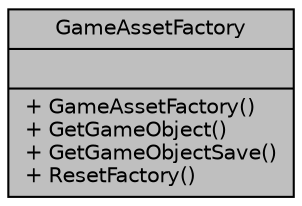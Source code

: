 digraph "GameAssetFactory"
{
 // LATEX_PDF_SIZE
  edge [fontname="Helvetica",fontsize="10",labelfontname="Helvetica",labelfontsize="10"];
  node [fontname="Helvetica",fontsize="10",shape=record];
  Node1 [label="{GameAssetFactory\n||+ GameAssetFactory()\l+ GetGameObject()\l+ GetGameObjectSave()\l+ ResetFactory()\l}",height=0.2,width=0.4,color="black", fillcolor="grey75", style="filled", fontcolor="black",tooltip="Holds the information so that game objects can be made in the engine by taking in values that allow u..."];
}
